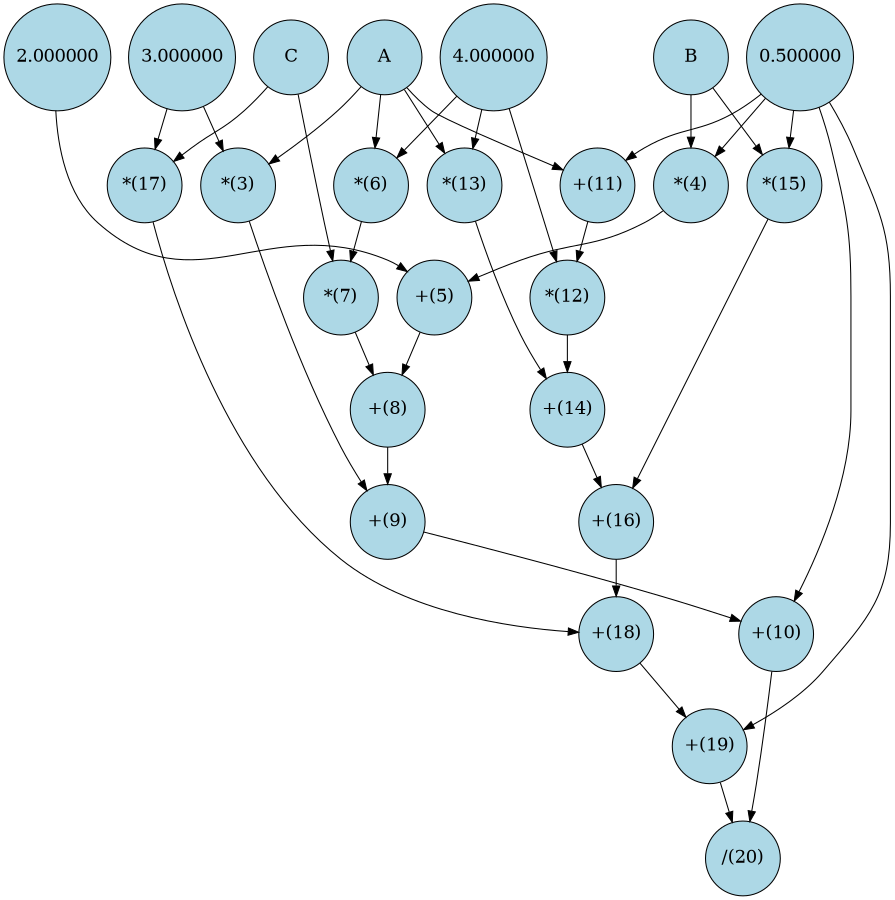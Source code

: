 digraph G {
  size="6,6";
  node [shape=circle style=filled width=1 height=1 fillcolor=lightblue fontsize=17];
  { rank = same; "A"; "3.000000"; "B"; "0.500000"; "2.000000"; "4.000000"; "C"; "0.500000"; "0.500000"; "4.000000"; "4.000000"; "0.500000"; "3.000000"; "0.500000"; }

  "A" -> "*(3)";
  "A" -> "*(6)";
  "A" -> "+(11)";
  "A" -> "*(13)";
  "3.000000" -> "*(3)";
  "*(3)" -> "+(9)";
  "B" -> "*(4)";
  "B" -> "*(15)";
  "0.500000" -> "*(4)";
  "*(4)" -> "+(5)";
  "2.000000" -> "+(5)";
  "+(5)" -> "+(8)";
  "4.000000" -> "*(6)";
  "*(6)" -> "*(7)";
  "C" -> "*(7)";
  "C" -> "*(17)";
  "*(7)" -> "+(8)";
  "+(8)" -> "+(9)";
  "+(9)" -> "+(10)";
  "0.500000" -> "+(10)";
  "+(10)" -> "/(20)";
  "0.500000" -> "+(11)";
  "+(11)" -> "*(12)";
  "4.000000" -> "*(12)";
  "*(12)" -> "+(14)";
  "4.000000" -> "*(13)";
  "*(13)" -> "+(14)";
  "+(14)" -> "+(16)";
  "0.500000" -> "*(15)";
  "*(15)" -> "+(16)";
  "+(16)" -> "+(18)";
  "3.000000" -> "*(17)";
  "*(17)" -> "+(18)";
  "+(18)" -> "+(19)";
  "0.500000" -> "+(19)";
  "+(19)" -> "/(20)";
}
